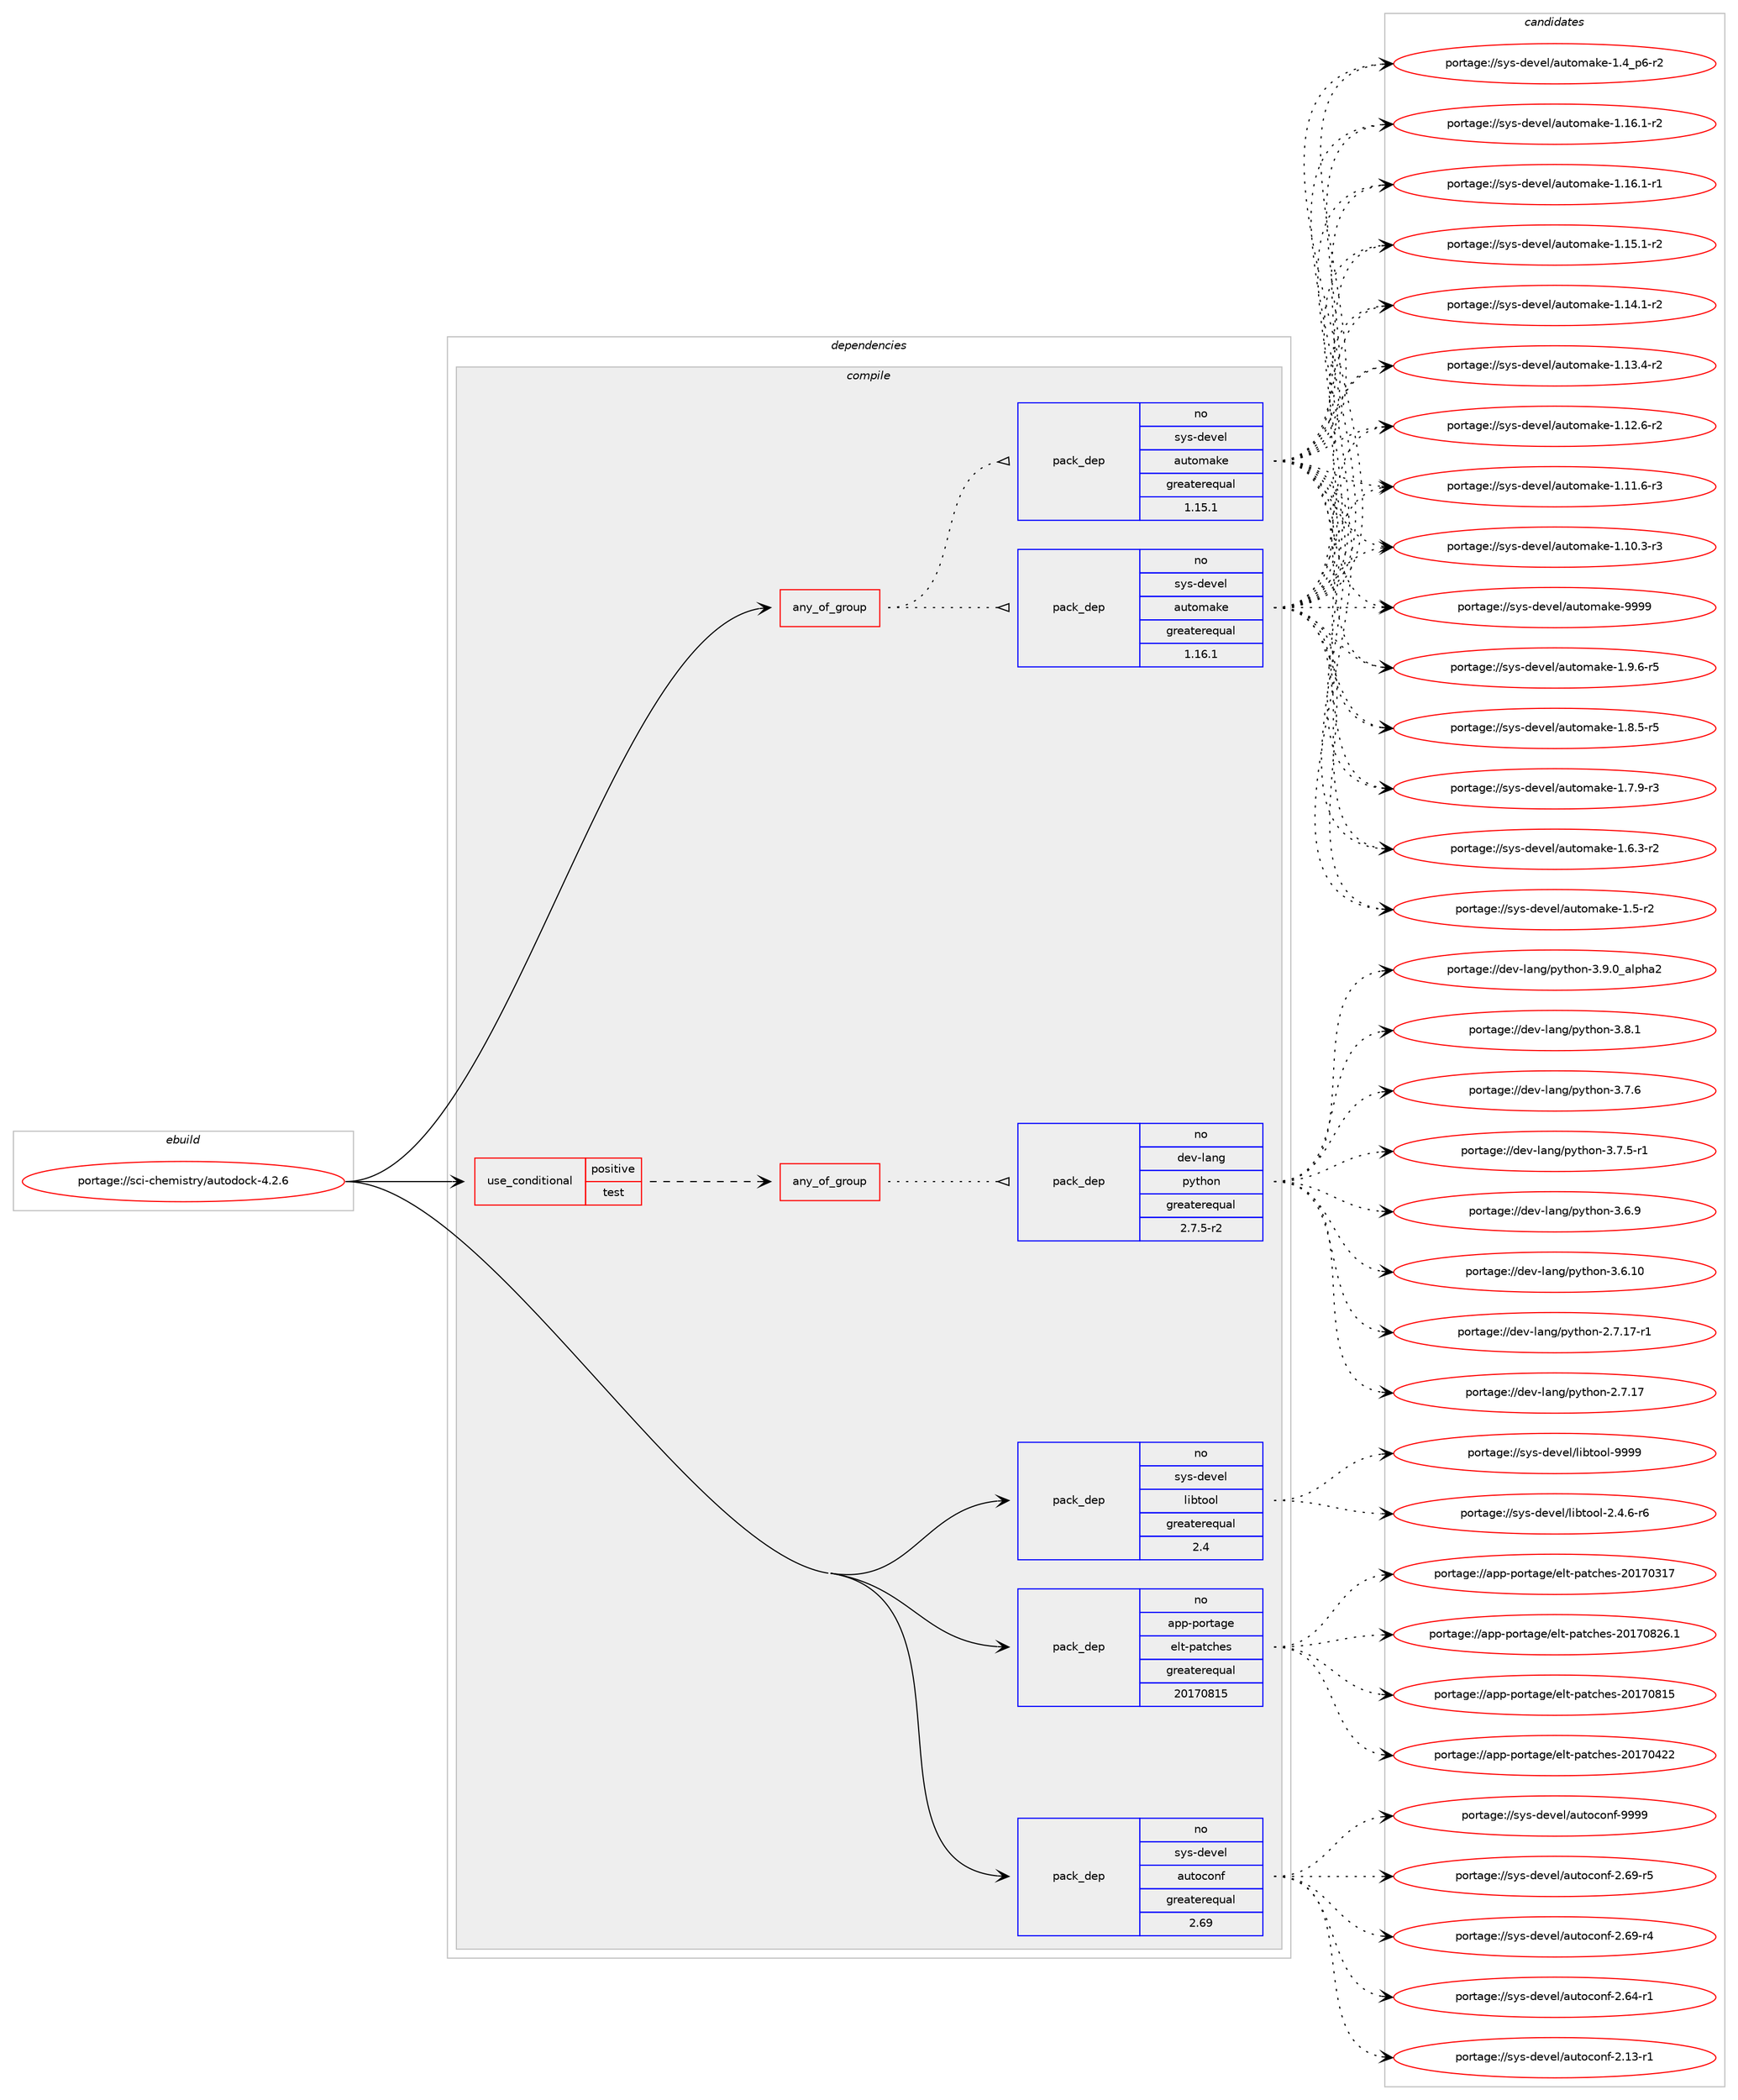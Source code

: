 digraph prolog {

# *************
# Graph options
# *************

newrank=true;
concentrate=true;
compound=true;
graph [rankdir=LR,fontname=Helvetica,fontsize=10,ranksep=1.5];#, ranksep=2.5, nodesep=0.2];
edge  [arrowhead=vee];
node  [fontname=Helvetica,fontsize=10];

# **********
# The ebuild
# **********

subgraph cluster_leftcol {
color=gray;
rank=same;
label=<<i>ebuild</i>>;
id [label="portage://sci-chemistry/autodock-4.2.6", color=red, width=4, href="../sci-chemistry/autodock-4.2.6.svg"];
}

# ****************
# The dependencies
# ****************

subgraph cluster_midcol {
color=gray;
label=<<i>dependencies</i>>;
subgraph cluster_compile {
fillcolor="#eeeeee";
style=filled;
label=<<i>compile</i>>;
subgraph any1590 {
dependency97011 [label=<<TABLE BORDER="0" CELLBORDER="1" CELLSPACING="0" CELLPADDING="4"><TR><TD CELLPADDING="10">any_of_group</TD></TR></TABLE>>, shape=none, color=red];subgraph pack75735 {
dependency97012 [label=<<TABLE BORDER="0" CELLBORDER="1" CELLSPACING="0" CELLPADDING="4" WIDTH="220"><TR><TD ROWSPAN="6" CELLPADDING="30">pack_dep</TD></TR><TR><TD WIDTH="110">no</TD></TR><TR><TD>sys-devel</TD></TR><TR><TD>automake</TD></TR><TR><TD>greaterequal</TD></TR><TR><TD>1.16.1</TD></TR></TABLE>>, shape=none, color=blue];
}
dependency97011:e -> dependency97012:w [weight=20,style="dotted",arrowhead="oinv"];
subgraph pack75736 {
dependency97013 [label=<<TABLE BORDER="0" CELLBORDER="1" CELLSPACING="0" CELLPADDING="4" WIDTH="220"><TR><TD ROWSPAN="6" CELLPADDING="30">pack_dep</TD></TR><TR><TD WIDTH="110">no</TD></TR><TR><TD>sys-devel</TD></TR><TR><TD>automake</TD></TR><TR><TD>greaterequal</TD></TR><TR><TD>1.15.1</TD></TR></TABLE>>, shape=none, color=blue];
}
dependency97011:e -> dependency97013:w [weight=20,style="dotted",arrowhead="oinv"];
}
id:e -> dependency97011:w [weight=20,style="solid",arrowhead="vee"];
subgraph cond19600 {
dependency97014 [label=<<TABLE BORDER="0" CELLBORDER="1" CELLSPACING="0" CELLPADDING="4"><TR><TD ROWSPAN="3" CELLPADDING="10">use_conditional</TD></TR><TR><TD>positive</TD></TR><TR><TD>test</TD></TR></TABLE>>, shape=none, color=red];
subgraph any1591 {
dependency97015 [label=<<TABLE BORDER="0" CELLBORDER="1" CELLSPACING="0" CELLPADDING="4"><TR><TD CELLPADDING="10">any_of_group</TD></TR></TABLE>>, shape=none, color=red];subgraph pack75737 {
dependency97016 [label=<<TABLE BORDER="0" CELLBORDER="1" CELLSPACING="0" CELLPADDING="4" WIDTH="220"><TR><TD ROWSPAN="6" CELLPADDING="30">pack_dep</TD></TR><TR><TD WIDTH="110">no</TD></TR><TR><TD>dev-lang</TD></TR><TR><TD>python</TD></TR><TR><TD>greaterequal</TD></TR><TR><TD>2.7.5-r2</TD></TR></TABLE>>, shape=none, color=blue];
}
dependency97015:e -> dependency97016:w [weight=20,style="dotted",arrowhead="oinv"];
}
dependency97014:e -> dependency97015:w [weight=20,style="dashed",arrowhead="vee"];
}
id:e -> dependency97014:w [weight=20,style="solid",arrowhead="vee"];
subgraph pack75738 {
dependency97017 [label=<<TABLE BORDER="0" CELLBORDER="1" CELLSPACING="0" CELLPADDING="4" WIDTH="220"><TR><TD ROWSPAN="6" CELLPADDING="30">pack_dep</TD></TR><TR><TD WIDTH="110">no</TD></TR><TR><TD>app-portage</TD></TR><TR><TD>elt-patches</TD></TR><TR><TD>greaterequal</TD></TR><TR><TD>20170815</TD></TR></TABLE>>, shape=none, color=blue];
}
id:e -> dependency97017:w [weight=20,style="solid",arrowhead="vee"];
subgraph pack75739 {
dependency97018 [label=<<TABLE BORDER="0" CELLBORDER="1" CELLSPACING="0" CELLPADDING="4" WIDTH="220"><TR><TD ROWSPAN="6" CELLPADDING="30">pack_dep</TD></TR><TR><TD WIDTH="110">no</TD></TR><TR><TD>sys-devel</TD></TR><TR><TD>autoconf</TD></TR><TR><TD>greaterequal</TD></TR><TR><TD>2.69</TD></TR></TABLE>>, shape=none, color=blue];
}
id:e -> dependency97018:w [weight=20,style="solid",arrowhead="vee"];
subgraph pack75740 {
dependency97019 [label=<<TABLE BORDER="0" CELLBORDER="1" CELLSPACING="0" CELLPADDING="4" WIDTH="220"><TR><TD ROWSPAN="6" CELLPADDING="30">pack_dep</TD></TR><TR><TD WIDTH="110">no</TD></TR><TR><TD>sys-devel</TD></TR><TR><TD>libtool</TD></TR><TR><TD>greaterequal</TD></TR><TR><TD>2.4</TD></TR></TABLE>>, shape=none, color=blue];
}
id:e -> dependency97019:w [weight=20,style="solid",arrowhead="vee"];
}
subgraph cluster_compileandrun {
fillcolor="#eeeeee";
style=filled;
label=<<i>compile and run</i>>;
}
subgraph cluster_run {
fillcolor="#eeeeee";
style=filled;
label=<<i>run</i>>;
}
}

# **************
# The candidates
# **************

subgraph cluster_choices {
rank=same;
color=gray;
label=<<i>candidates</i>>;

subgraph choice75735 {
color=black;
nodesep=1;
choice115121115451001011181011084797117116111109971071014557575757 [label="portage://sys-devel/automake-9999", color=red, width=4,href="../sys-devel/automake-9999.svg"];
choice115121115451001011181011084797117116111109971071014549465746544511453 [label="portage://sys-devel/automake-1.9.6-r5", color=red, width=4,href="../sys-devel/automake-1.9.6-r5.svg"];
choice115121115451001011181011084797117116111109971071014549465646534511453 [label="portage://sys-devel/automake-1.8.5-r5", color=red, width=4,href="../sys-devel/automake-1.8.5-r5.svg"];
choice115121115451001011181011084797117116111109971071014549465546574511451 [label="portage://sys-devel/automake-1.7.9-r3", color=red, width=4,href="../sys-devel/automake-1.7.9-r3.svg"];
choice115121115451001011181011084797117116111109971071014549465446514511450 [label="portage://sys-devel/automake-1.6.3-r2", color=red, width=4,href="../sys-devel/automake-1.6.3-r2.svg"];
choice11512111545100101118101108479711711611110997107101454946534511450 [label="portage://sys-devel/automake-1.5-r2", color=red, width=4,href="../sys-devel/automake-1.5-r2.svg"];
choice115121115451001011181011084797117116111109971071014549465295112544511450 [label="portage://sys-devel/automake-1.4_p6-r2", color=red, width=4,href="../sys-devel/automake-1.4_p6-r2.svg"];
choice11512111545100101118101108479711711611110997107101454946495446494511450 [label="portage://sys-devel/automake-1.16.1-r2", color=red, width=4,href="../sys-devel/automake-1.16.1-r2.svg"];
choice11512111545100101118101108479711711611110997107101454946495446494511449 [label="portage://sys-devel/automake-1.16.1-r1", color=red, width=4,href="../sys-devel/automake-1.16.1-r1.svg"];
choice11512111545100101118101108479711711611110997107101454946495346494511450 [label="portage://sys-devel/automake-1.15.1-r2", color=red, width=4,href="../sys-devel/automake-1.15.1-r2.svg"];
choice11512111545100101118101108479711711611110997107101454946495246494511450 [label="portage://sys-devel/automake-1.14.1-r2", color=red, width=4,href="../sys-devel/automake-1.14.1-r2.svg"];
choice11512111545100101118101108479711711611110997107101454946495146524511450 [label="portage://sys-devel/automake-1.13.4-r2", color=red, width=4,href="../sys-devel/automake-1.13.4-r2.svg"];
choice11512111545100101118101108479711711611110997107101454946495046544511450 [label="portage://sys-devel/automake-1.12.6-r2", color=red, width=4,href="../sys-devel/automake-1.12.6-r2.svg"];
choice11512111545100101118101108479711711611110997107101454946494946544511451 [label="portage://sys-devel/automake-1.11.6-r3", color=red, width=4,href="../sys-devel/automake-1.11.6-r3.svg"];
choice11512111545100101118101108479711711611110997107101454946494846514511451 [label="portage://sys-devel/automake-1.10.3-r3", color=red, width=4,href="../sys-devel/automake-1.10.3-r3.svg"];
dependency97012:e -> choice115121115451001011181011084797117116111109971071014557575757:w [style=dotted,weight="100"];
dependency97012:e -> choice115121115451001011181011084797117116111109971071014549465746544511453:w [style=dotted,weight="100"];
dependency97012:e -> choice115121115451001011181011084797117116111109971071014549465646534511453:w [style=dotted,weight="100"];
dependency97012:e -> choice115121115451001011181011084797117116111109971071014549465546574511451:w [style=dotted,weight="100"];
dependency97012:e -> choice115121115451001011181011084797117116111109971071014549465446514511450:w [style=dotted,weight="100"];
dependency97012:e -> choice11512111545100101118101108479711711611110997107101454946534511450:w [style=dotted,weight="100"];
dependency97012:e -> choice115121115451001011181011084797117116111109971071014549465295112544511450:w [style=dotted,weight="100"];
dependency97012:e -> choice11512111545100101118101108479711711611110997107101454946495446494511450:w [style=dotted,weight="100"];
dependency97012:e -> choice11512111545100101118101108479711711611110997107101454946495446494511449:w [style=dotted,weight="100"];
dependency97012:e -> choice11512111545100101118101108479711711611110997107101454946495346494511450:w [style=dotted,weight="100"];
dependency97012:e -> choice11512111545100101118101108479711711611110997107101454946495246494511450:w [style=dotted,weight="100"];
dependency97012:e -> choice11512111545100101118101108479711711611110997107101454946495146524511450:w [style=dotted,weight="100"];
dependency97012:e -> choice11512111545100101118101108479711711611110997107101454946495046544511450:w [style=dotted,weight="100"];
dependency97012:e -> choice11512111545100101118101108479711711611110997107101454946494946544511451:w [style=dotted,weight="100"];
dependency97012:e -> choice11512111545100101118101108479711711611110997107101454946494846514511451:w [style=dotted,weight="100"];
}
subgraph choice75736 {
color=black;
nodesep=1;
choice115121115451001011181011084797117116111109971071014557575757 [label="portage://sys-devel/automake-9999", color=red, width=4,href="../sys-devel/automake-9999.svg"];
choice115121115451001011181011084797117116111109971071014549465746544511453 [label="portage://sys-devel/automake-1.9.6-r5", color=red, width=4,href="../sys-devel/automake-1.9.6-r5.svg"];
choice115121115451001011181011084797117116111109971071014549465646534511453 [label="portage://sys-devel/automake-1.8.5-r5", color=red, width=4,href="../sys-devel/automake-1.8.5-r5.svg"];
choice115121115451001011181011084797117116111109971071014549465546574511451 [label="portage://sys-devel/automake-1.7.9-r3", color=red, width=4,href="../sys-devel/automake-1.7.9-r3.svg"];
choice115121115451001011181011084797117116111109971071014549465446514511450 [label="portage://sys-devel/automake-1.6.3-r2", color=red, width=4,href="../sys-devel/automake-1.6.3-r2.svg"];
choice11512111545100101118101108479711711611110997107101454946534511450 [label="portage://sys-devel/automake-1.5-r2", color=red, width=4,href="../sys-devel/automake-1.5-r2.svg"];
choice115121115451001011181011084797117116111109971071014549465295112544511450 [label="portage://sys-devel/automake-1.4_p6-r2", color=red, width=4,href="../sys-devel/automake-1.4_p6-r2.svg"];
choice11512111545100101118101108479711711611110997107101454946495446494511450 [label="portage://sys-devel/automake-1.16.1-r2", color=red, width=4,href="../sys-devel/automake-1.16.1-r2.svg"];
choice11512111545100101118101108479711711611110997107101454946495446494511449 [label="portage://sys-devel/automake-1.16.1-r1", color=red, width=4,href="../sys-devel/automake-1.16.1-r1.svg"];
choice11512111545100101118101108479711711611110997107101454946495346494511450 [label="portage://sys-devel/automake-1.15.1-r2", color=red, width=4,href="../sys-devel/automake-1.15.1-r2.svg"];
choice11512111545100101118101108479711711611110997107101454946495246494511450 [label="portage://sys-devel/automake-1.14.1-r2", color=red, width=4,href="../sys-devel/automake-1.14.1-r2.svg"];
choice11512111545100101118101108479711711611110997107101454946495146524511450 [label="portage://sys-devel/automake-1.13.4-r2", color=red, width=4,href="../sys-devel/automake-1.13.4-r2.svg"];
choice11512111545100101118101108479711711611110997107101454946495046544511450 [label="portage://sys-devel/automake-1.12.6-r2", color=red, width=4,href="../sys-devel/automake-1.12.6-r2.svg"];
choice11512111545100101118101108479711711611110997107101454946494946544511451 [label="portage://sys-devel/automake-1.11.6-r3", color=red, width=4,href="../sys-devel/automake-1.11.6-r3.svg"];
choice11512111545100101118101108479711711611110997107101454946494846514511451 [label="portage://sys-devel/automake-1.10.3-r3", color=red, width=4,href="../sys-devel/automake-1.10.3-r3.svg"];
dependency97013:e -> choice115121115451001011181011084797117116111109971071014557575757:w [style=dotted,weight="100"];
dependency97013:e -> choice115121115451001011181011084797117116111109971071014549465746544511453:w [style=dotted,weight="100"];
dependency97013:e -> choice115121115451001011181011084797117116111109971071014549465646534511453:w [style=dotted,weight="100"];
dependency97013:e -> choice115121115451001011181011084797117116111109971071014549465546574511451:w [style=dotted,weight="100"];
dependency97013:e -> choice115121115451001011181011084797117116111109971071014549465446514511450:w [style=dotted,weight="100"];
dependency97013:e -> choice11512111545100101118101108479711711611110997107101454946534511450:w [style=dotted,weight="100"];
dependency97013:e -> choice115121115451001011181011084797117116111109971071014549465295112544511450:w [style=dotted,weight="100"];
dependency97013:e -> choice11512111545100101118101108479711711611110997107101454946495446494511450:w [style=dotted,weight="100"];
dependency97013:e -> choice11512111545100101118101108479711711611110997107101454946495446494511449:w [style=dotted,weight="100"];
dependency97013:e -> choice11512111545100101118101108479711711611110997107101454946495346494511450:w [style=dotted,weight="100"];
dependency97013:e -> choice11512111545100101118101108479711711611110997107101454946495246494511450:w [style=dotted,weight="100"];
dependency97013:e -> choice11512111545100101118101108479711711611110997107101454946495146524511450:w [style=dotted,weight="100"];
dependency97013:e -> choice11512111545100101118101108479711711611110997107101454946495046544511450:w [style=dotted,weight="100"];
dependency97013:e -> choice11512111545100101118101108479711711611110997107101454946494946544511451:w [style=dotted,weight="100"];
dependency97013:e -> choice11512111545100101118101108479711711611110997107101454946494846514511451:w [style=dotted,weight="100"];
}
subgraph choice75737 {
color=black;
nodesep=1;
choice10010111845108971101034711212111610411111045514657464895971081121049750 [label="portage://dev-lang/python-3.9.0_alpha2", color=red, width=4,href="../dev-lang/python-3.9.0_alpha2.svg"];
choice100101118451089711010347112121116104111110455146564649 [label="portage://dev-lang/python-3.8.1", color=red, width=4,href="../dev-lang/python-3.8.1.svg"];
choice100101118451089711010347112121116104111110455146554654 [label="portage://dev-lang/python-3.7.6", color=red, width=4,href="../dev-lang/python-3.7.6.svg"];
choice1001011184510897110103471121211161041111104551465546534511449 [label="portage://dev-lang/python-3.7.5-r1", color=red, width=4,href="../dev-lang/python-3.7.5-r1.svg"];
choice100101118451089711010347112121116104111110455146544657 [label="portage://dev-lang/python-3.6.9", color=red, width=4,href="../dev-lang/python-3.6.9.svg"];
choice10010111845108971101034711212111610411111045514654464948 [label="portage://dev-lang/python-3.6.10", color=red, width=4,href="../dev-lang/python-3.6.10.svg"];
choice100101118451089711010347112121116104111110455046554649554511449 [label="portage://dev-lang/python-2.7.17-r1", color=red, width=4,href="../dev-lang/python-2.7.17-r1.svg"];
choice10010111845108971101034711212111610411111045504655464955 [label="portage://dev-lang/python-2.7.17", color=red, width=4,href="../dev-lang/python-2.7.17.svg"];
dependency97016:e -> choice10010111845108971101034711212111610411111045514657464895971081121049750:w [style=dotted,weight="100"];
dependency97016:e -> choice100101118451089711010347112121116104111110455146564649:w [style=dotted,weight="100"];
dependency97016:e -> choice100101118451089711010347112121116104111110455146554654:w [style=dotted,weight="100"];
dependency97016:e -> choice1001011184510897110103471121211161041111104551465546534511449:w [style=dotted,weight="100"];
dependency97016:e -> choice100101118451089711010347112121116104111110455146544657:w [style=dotted,weight="100"];
dependency97016:e -> choice10010111845108971101034711212111610411111045514654464948:w [style=dotted,weight="100"];
dependency97016:e -> choice100101118451089711010347112121116104111110455046554649554511449:w [style=dotted,weight="100"];
dependency97016:e -> choice10010111845108971101034711212111610411111045504655464955:w [style=dotted,weight="100"];
}
subgraph choice75738 {
color=black;
nodesep=1;
choice971121124511211111411697103101471011081164511297116991041011154550484955485650544649 [label="portage://app-portage/elt-patches-20170826.1", color=red, width=4,href="../app-portage/elt-patches-20170826.1.svg"];
choice97112112451121111141169710310147101108116451129711699104101115455048495548564953 [label="portage://app-portage/elt-patches-20170815", color=red, width=4,href="../app-portage/elt-patches-20170815.svg"];
choice97112112451121111141169710310147101108116451129711699104101115455048495548525050 [label="portage://app-portage/elt-patches-20170422", color=red, width=4,href="../app-portage/elt-patches-20170422.svg"];
choice97112112451121111141169710310147101108116451129711699104101115455048495548514955 [label="portage://app-portage/elt-patches-20170317", color=red, width=4,href="../app-portage/elt-patches-20170317.svg"];
dependency97017:e -> choice971121124511211111411697103101471011081164511297116991041011154550484955485650544649:w [style=dotted,weight="100"];
dependency97017:e -> choice97112112451121111141169710310147101108116451129711699104101115455048495548564953:w [style=dotted,weight="100"];
dependency97017:e -> choice97112112451121111141169710310147101108116451129711699104101115455048495548525050:w [style=dotted,weight="100"];
dependency97017:e -> choice97112112451121111141169710310147101108116451129711699104101115455048495548514955:w [style=dotted,weight="100"];
}
subgraph choice75739 {
color=black;
nodesep=1;
choice115121115451001011181011084797117116111991111101024557575757 [label="portage://sys-devel/autoconf-9999", color=red, width=4,href="../sys-devel/autoconf-9999.svg"];
choice1151211154510010111810110847971171161119911111010245504654574511453 [label="portage://sys-devel/autoconf-2.69-r5", color=red, width=4,href="../sys-devel/autoconf-2.69-r5.svg"];
choice1151211154510010111810110847971171161119911111010245504654574511452 [label="portage://sys-devel/autoconf-2.69-r4", color=red, width=4,href="../sys-devel/autoconf-2.69-r4.svg"];
choice1151211154510010111810110847971171161119911111010245504654524511449 [label="portage://sys-devel/autoconf-2.64-r1", color=red, width=4,href="../sys-devel/autoconf-2.64-r1.svg"];
choice1151211154510010111810110847971171161119911111010245504649514511449 [label="portage://sys-devel/autoconf-2.13-r1", color=red, width=4,href="../sys-devel/autoconf-2.13-r1.svg"];
dependency97018:e -> choice115121115451001011181011084797117116111991111101024557575757:w [style=dotted,weight="100"];
dependency97018:e -> choice1151211154510010111810110847971171161119911111010245504654574511453:w [style=dotted,weight="100"];
dependency97018:e -> choice1151211154510010111810110847971171161119911111010245504654574511452:w [style=dotted,weight="100"];
dependency97018:e -> choice1151211154510010111810110847971171161119911111010245504654524511449:w [style=dotted,weight="100"];
dependency97018:e -> choice1151211154510010111810110847971171161119911111010245504649514511449:w [style=dotted,weight="100"];
}
subgraph choice75740 {
color=black;
nodesep=1;
choice1151211154510010111810110847108105981161111111084557575757 [label="portage://sys-devel/libtool-9999", color=red, width=4,href="../sys-devel/libtool-9999.svg"];
choice1151211154510010111810110847108105981161111111084550465246544511454 [label="portage://sys-devel/libtool-2.4.6-r6", color=red, width=4,href="../sys-devel/libtool-2.4.6-r6.svg"];
dependency97019:e -> choice1151211154510010111810110847108105981161111111084557575757:w [style=dotted,weight="100"];
dependency97019:e -> choice1151211154510010111810110847108105981161111111084550465246544511454:w [style=dotted,weight="100"];
}
}

}
